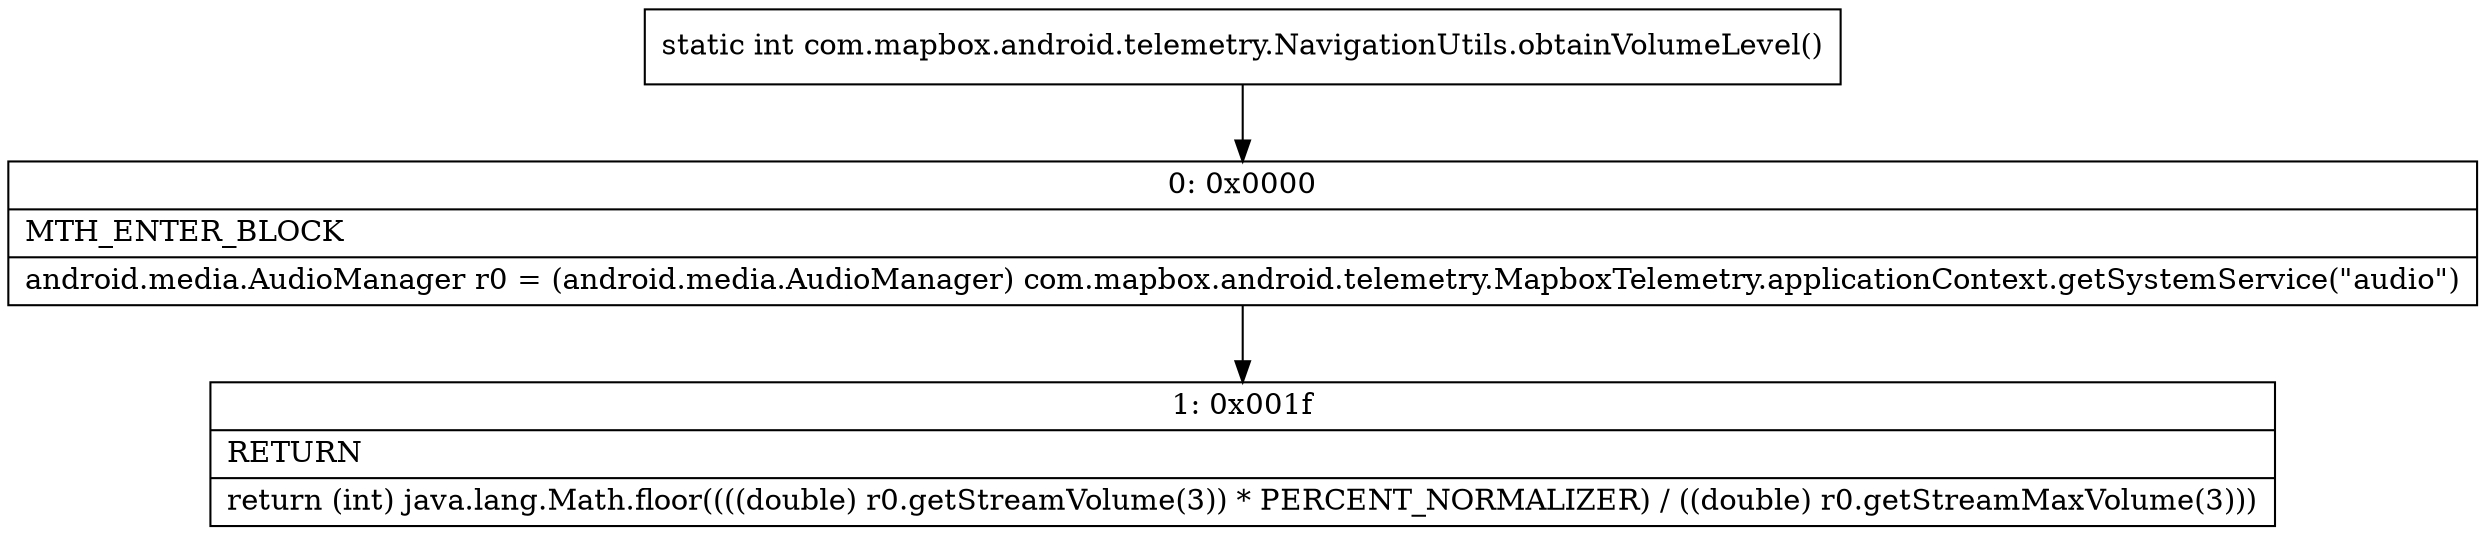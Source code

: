 digraph "CFG forcom.mapbox.android.telemetry.NavigationUtils.obtainVolumeLevel()I" {
Node_0 [shape=record,label="{0\:\ 0x0000|MTH_ENTER_BLOCK\l|android.media.AudioManager r0 = (android.media.AudioManager) com.mapbox.android.telemetry.MapboxTelemetry.applicationContext.getSystemService(\"audio\")\l}"];
Node_1 [shape=record,label="{1\:\ 0x001f|RETURN\l|return (int) java.lang.Math.floor((((double) r0.getStreamVolume(3)) * PERCENT_NORMALIZER) \/ ((double) r0.getStreamMaxVolume(3)))\l}"];
MethodNode[shape=record,label="{static int com.mapbox.android.telemetry.NavigationUtils.obtainVolumeLevel() }"];
MethodNode -> Node_0;
Node_0 -> Node_1;
}


